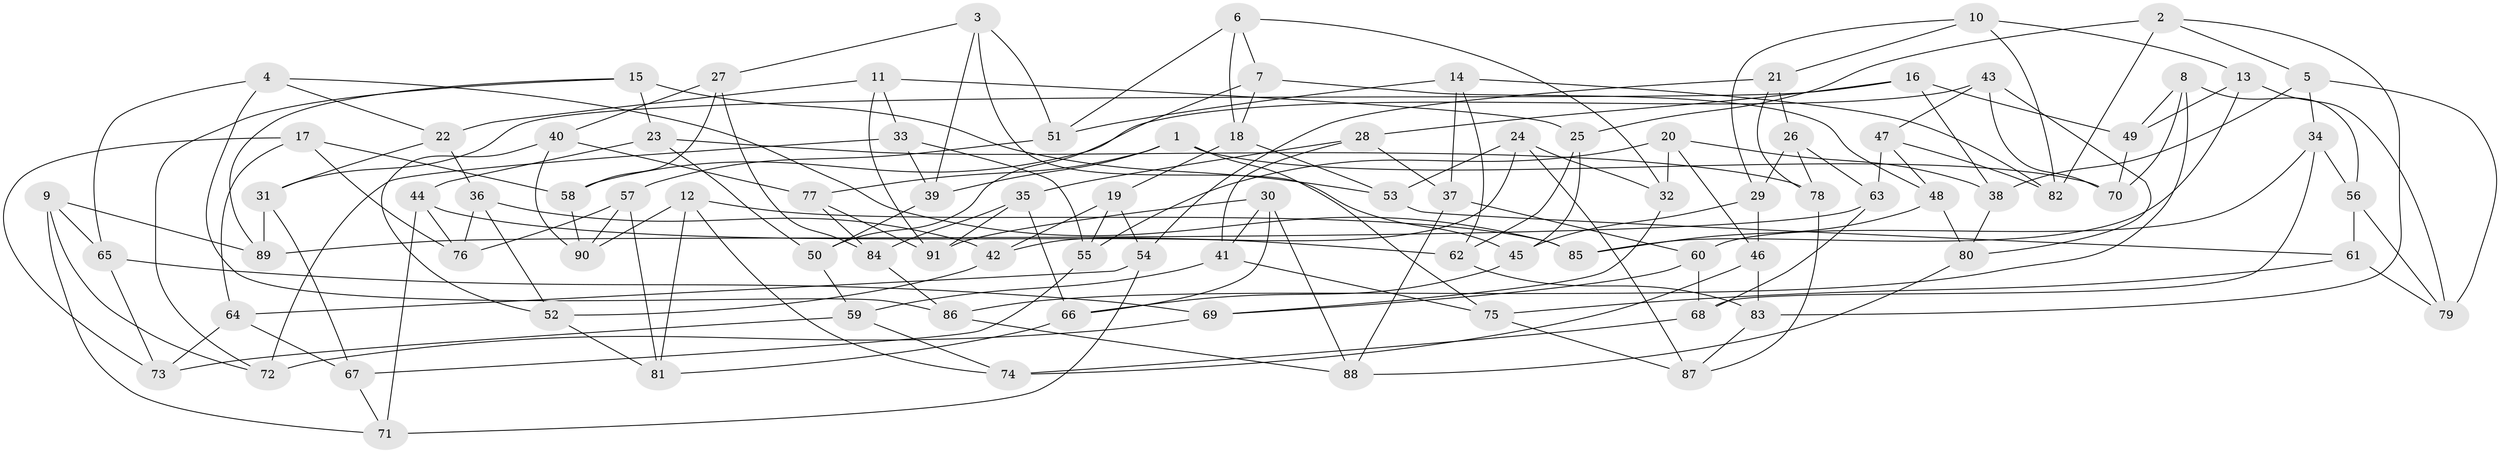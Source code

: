 // Generated by graph-tools (version 1.1) at 2025/56/03/09/25 04:56:20]
// undirected, 91 vertices, 182 edges
graph export_dot {
graph [start="1"]
  node [color=gray90,style=filled];
  1;
  2;
  3;
  4;
  5;
  6;
  7;
  8;
  9;
  10;
  11;
  12;
  13;
  14;
  15;
  16;
  17;
  18;
  19;
  20;
  21;
  22;
  23;
  24;
  25;
  26;
  27;
  28;
  29;
  30;
  31;
  32;
  33;
  34;
  35;
  36;
  37;
  38;
  39;
  40;
  41;
  42;
  43;
  44;
  45;
  46;
  47;
  48;
  49;
  50;
  51;
  52;
  53;
  54;
  55;
  56;
  57;
  58;
  59;
  60;
  61;
  62;
  63;
  64;
  65;
  66;
  67;
  68;
  69;
  70;
  71;
  72;
  73;
  74;
  75;
  76;
  77;
  78;
  79;
  80;
  81;
  82;
  83;
  84;
  85;
  86;
  87;
  88;
  89;
  90;
  91;
  1 -- 70;
  1 -- 39;
  1 -- 75;
  1 -- 77;
  2 -- 83;
  2 -- 25;
  2 -- 82;
  2 -- 5;
  3 -- 45;
  3 -- 27;
  3 -- 51;
  3 -- 39;
  4 -- 86;
  4 -- 85;
  4 -- 22;
  4 -- 65;
  5 -- 79;
  5 -- 34;
  5 -- 38;
  6 -- 7;
  6 -- 51;
  6 -- 18;
  6 -- 32;
  7 -- 48;
  7 -- 50;
  7 -- 18;
  8 -- 70;
  8 -- 49;
  8 -- 86;
  8 -- 56;
  9 -- 72;
  9 -- 71;
  9 -- 89;
  9 -- 65;
  10 -- 82;
  10 -- 21;
  10 -- 13;
  10 -- 29;
  11 -- 33;
  11 -- 25;
  11 -- 22;
  11 -- 91;
  12 -- 85;
  12 -- 74;
  12 -- 90;
  12 -- 81;
  13 -- 79;
  13 -- 49;
  13 -- 85;
  14 -- 37;
  14 -- 82;
  14 -- 51;
  14 -- 62;
  15 -- 89;
  15 -- 53;
  15 -- 23;
  15 -- 72;
  16 -- 38;
  16 -- 31;
  16 -- 49;
  16 -- 28;
  17 -- 76;
  17 -- 64;
  17 -- 58;
  17 -- 73;
  18 -- 19;
  18 -- 53;
  19 -- 54;
  19 -- 55;
  19 -- 42;
  20 -- 46;
  20 -- 32;
  20 -- 55;
  20 -- 38;
  21 -- 26;
  21 -- 78;
  21 -- 54;
  22 -- 36;
  22 -- 31;
  23 -- 44;
  23 -- 50;
  23 -- 78;
  24 -- 42;
  24 -- 32;
  24 -- 87;
  24 -- 53;
  25 -- 62;
  25 -- 45;
  26 -- 63;
  26 -- 78;
  26 -- 29;
  27 -- 40;
  27 -- 84;
  27 -- 58;
  28 -- 35;
  28 -- 37;
  28 -- 41;
  29 -- 46;
  29 -- 45;
  30 -- 91;
  30 -- 88;
  30 -- 66;
  30 -- 41;
  31 -- 89;
  31 -- 67;
  32 -- 69;
  33 -- 72;
  33 -- 55;
  33 -- 39;
  34 -- 60;
  34 -- 68;
  34 -- 56;
  35 -- 84;
  35 -- 91;
  35 -- 66;
  36 -- 42;
  36 -- 76;
  36 -- 52;
  37 -- 60;
  37 -- 88;
  38 -- 80;
  39 -- 50;
  40 -- 77;
  40 -- 90;
  40 -- 52;
  41 -- 59;
  41 -- 75;
  42 -- 52;
  43 -- 80;
  43 -- 70;
  43 -- 47;
  43 -- 58;
  44 -- 62;
  44 -- 71;
  44 -- 76;
  45 -- 66;
  46 -- 74;
  46 -- 83;
  47 -- 63;
  47 -- 82;
  47 -- 48;
  48 -- 85;
  48 -- 80;
  49 -- 70;
  50 -- 59;
  51 -- 57;
  52 -- 81;
  53 -- 61;
  54 -- 71;
  54 -- 64;
  55 -- 67;
  56 -- 79;
  56 -- 61;
  57 -- 90;
  57 -- 76;
  57 -- 81;
  58 -- 90;
  59 -- 74;
  59 -- 73;
  60 -- 68;
  60 -- 69;
  61 -- 79;
  61 -- 75;
  62 -- 83;
  63 -- 89;
  63 -- 68;
  64 -- 73;
  64 -- 67;
  65 -- 69;
  65 -- 73;
  66 -- 81;
  67 -- 71;
  68 -- 74;
  69 -- 72;
  75 -- 87;
  77 -- 91;
  77 -- 84;
  78 -- 87;
  80 -- 88;
  83 -- 87;
  84 -- 86;
  86 -- 88;
}
